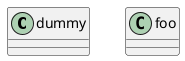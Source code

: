 {
  "sha1": "4o9aw6d7c8n0msp4cp0g1m1lf1z8kk9",
  "insertion": {
    "when": "2024-05-30T20:48:20.530Z",
    "url": "https://forum.plantuml.net/12645/static-classes?show=16413#c16413",
    "user": "plantuml@gmail.com"
  }
}
@startuml

static class dummy
static class foo {
}

@enduml

